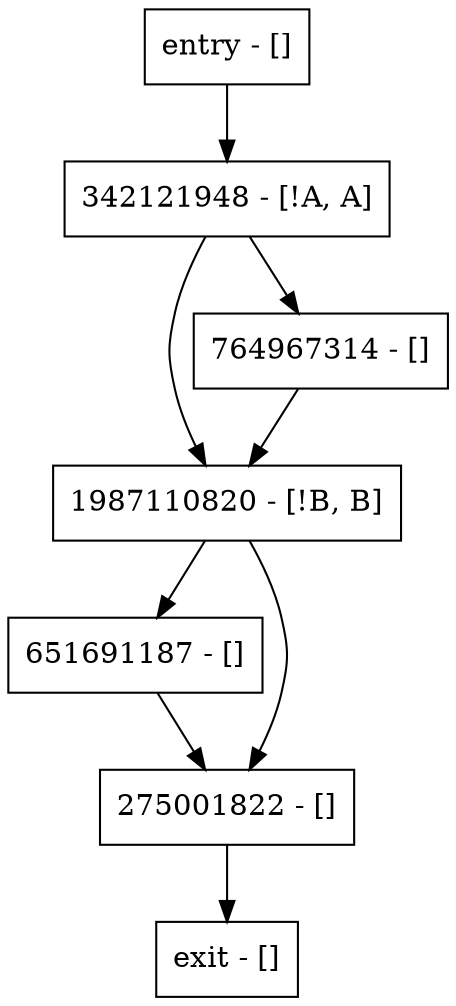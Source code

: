 digraph main {
node [shape=record];
entry [label="entry - []"];
exit [label="exit - []"];
342121948 [label="342121948 - [!A, A]"];
1987110820 [label="1987110820 - [!B, B]"];
651691187 [label="651691187 - []"];
275001822 [label="275001822 - []"];
764967314 [label="764967314 - []"];
entry;
exit;
entry -> 342121948;
342121948 -> 1987110820;
342121948 -> 764967314;
1987110820 -> 651691187;
1987110820 -> 275001822;
651691187 -> 275001822;
275001822 -> exit;
764967314 -> 1987110820;
}
